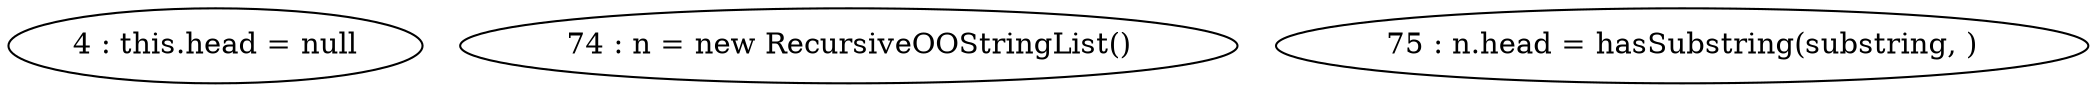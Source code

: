 digraph G {
"4 : this.head = null"
"74 : n = new RecursiveOOStringList()"
"75 : n.head = hasSubstring(substring, )"
}